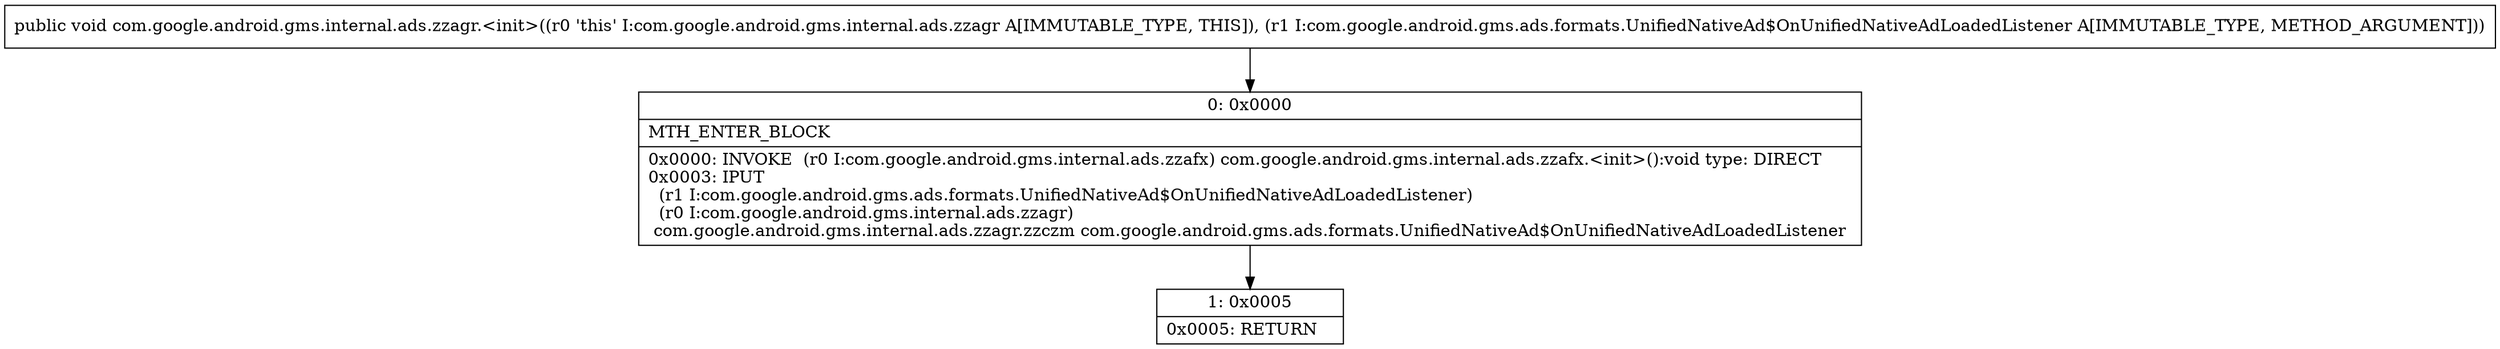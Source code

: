 digraph "CFG forcom.google.android.gms.internal.ads.zzagr.\<init\>(Lcom\/google\/android\/gms\/ads\/formats\/UnifiedNativeAd$OnUnifiedNativeAdLoadedListener;)V" {
Node_0 [shape=record,label="{0\:\ 0x0000|MTH_ENTER_BLOCK\l|0x0000: INVOKE  (r0 I:com.google.android.gms.internal.ads.zzafx) com.google.android.gms.internal.ads.zzafx.\<init\>():void type: DIRECT \l0x0003: IPUT  \l  (r1 I:com.google.android.gms.ads.formats.UnifiedNativeAd$OnUnifiedNativeAdLoadedListener)\l  (r0 I:com.google.android.gms.internal.ads.zzagr)\l com.google.android.gms.internal.ads.zzagr.zzczm com.google.android.gms.ads.formats.UnifiedNativeAd$OnUnifiedNativeAdLoadedListener \l}"];
Node_1 [shape=record,label="{1\:\ 0x0005|0x0005: RETURN   \l}"];
MethodNode[shape=record,label="{public void com.google.android.gms.internal.ads.zzagr.\<init\>((r0 'this' I:com.google.android.gms.internal.ads.zzagr A[IMMUTABLE_TYPE, THIS]), (r1 I:com.google.android.gms.ads.formats.UnifiedNativeAd$OnUnifiedNativeAdLoadedListener A[IMMUTABLE_TYPE, METHOD_ARGUMENT])) }"];
MethodNode -> Node_0;
Node_0 -> Node_1;
}

